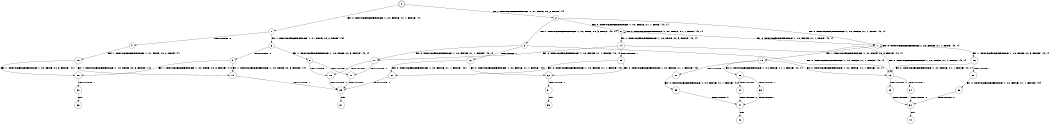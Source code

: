 digraph BCG {
size = "7, 10.5";
center = TRUE;
node [shape = circle];
0 [peripheries = 2];
0 -> 1 [label = "EX !0 !ATOMIC_EXCH_BRANCH (1, +0, FALSE, +1, 1, FALSE) !{}"];
0 -> 2 [label = "EX !1 !ATOMIC_EXCH_BRANCH (1, +1, TRUE, +0, 2, TRUE) !{}"];
1 -> 3 [label = "EX !1 !ATOMIC_EXCH_BRANCH (1, +1, TRUE, +0, 2, TRUE) !{0}"];
1 -> 4 [label = "TERMINATE !0"];
2 -> 5 [label = "EX !1 !ATOMIC_EXCH_BRANCH (1, +0, TRUE, +0, 3, FALSE) !{0, 1}"];
2 -> 6 [label = "EX !0 !ATOMIC_EXCH_BRANCH (1, +0, FALSE, +1, 1, TRUE) !{0, 1}"];
2 -> 7 [label = "EX !0 !ATOMIC_EXCH_BRANCH (1, +0, FALSE, +1, 1, TRUE) !{0, 1}"];
3 -> 8 [label = "EX !1 !ATOMIC_EXCH_BRANCH (1, +0, TRUE, +0, 3, FALSE) !{0, 1}"];
3 -> 9 [label = "TERMINATE !0"];
4 -> 10 [label = "EX !1 !ATOMIC_EXCH_BRANCH (1, +1, TRUE, +0, 2, TRUE) !{}"];
5 -> 11 [label = "EX !0 !ATOMIC_EXCH_BRANCH (1, +0, FALSE, +1, 1, FALSE) !{0, 1}"];
5 -> 12 [label = "TERMINATE !1"];
5 -> 13 [label = "EX !0 !ATOMIC_EXCH_BRANCH (1, +0, FALSE, +1, 1, FALSE) !{0, 1}"];
6 -> 6 [label = "EX !0 !ATOMIC_EXCH_BRANCH (1, +0, FALSE, +1, 1, TRUE) !{0, 1}"];
6 -> 14 [label = "EX !1 !ATOMIC_EXCH_BRANCH (1, +0, TRUE, +0, 3, FALSE) !{0, 1}"];
6 -> 7 [label = "EX !0 !ATOMIC_EXCH_BRANCH (1, +0, FALSE, +1, 1, TRUE) !{0, 1}"];
7 -> 15 [label = "EX !1 !ATOMIC_EXCH_BRANCH (1, +0, TRUE, +0, 3, FALSE) !{0, 1}"];
7 -> 7 [label = "EX !0 !ATOMIC_EXCH_BRANCH (1, +0, FALSE, +1, 1, TRUE) !{0, 1}"];
7 -> 16 [label = "EX !1 !ATOMIC_EXCH_BRANCH (1, +0, TRUE, +0, 3, FALSE) !{0, 1}"];
8 -> 17 [label = "TERMINATE !0"];
8 -> 18 [label = "TERMINATE !1"];
9 -> 19 [label = "EX !1 !ATOMIC_EXCH_BRANCH (1, +0, TRUE, +0, 3, FALSE) !{1}"];
9 -> 20 [label = "EX !1 !ATOMIC_EXCH_BRANCH (1, +0, TRUE, +0, 3, FALSE) !{1}"];
10 -> 19 [label = "EX !1 !ATOMIC_EXCH_BRANCH (1, +0, TRUE, +0, 3, FALSE) !{1}"];
10 -> 20 [label = "EX !1 !ATOMIC_EXCH_BRANCH (1, +0, TRUE, +0, 3, FALSE) !{1}"];
11 -> 17 [label = "TERMINATE !0"];
11 -> 18 [label = "TERMINATE !1"];
12 -> 21 [label = "EX !0 !ATOMIC_EXCH_BRANCH (1, +0, FALSE, +1, 1, FALSE) !{0}"];
12 -> 22 [label = "EX !0 !ATOMIC_EXCH_BRANCH (1, +0, FALSE, +1, 1, FALSE) !{0}"];
13 -> 23 [label = "TERMINATE !0"];
13 -> 24 [label = "TERMINATE !1"];
14 -> 11 [label = "EX !0 !ATOMIC_EXCH_BRANCH (1, +0, FALSE, +1, 1, FALSE) !{0, 1}"];
14 -> 25 [label = "TERMINATE !1"];
14 -> 13 [label = "EX !0 !ATOMIC_EXCH_BRANCH (1, +0, FALSE, +1, 1, FALSE) !{0, 1}"];
15 -> 26 [label = "EX !0 !ATOMIC_EXCH_BRANCH (1, +0, FALSE, +1, 1, FALSE) !{0, 1}"];
15 -> 27 [label = "TERMINATE !1"];
15 -> 13 [label = "EX !0 !ATOMIC_EXCH_BRANCH (1, +0, FALSE, +1, 1, FALSE) !{0, 1}"];
16 -> 13 [label = "EX !0 !ATOMIC_EXCH_BRANCH (1, +0, FALSE, +1, 1, FALSE) !{0, 1}"];
16 -> 28 [label = "TERMINATE !1"];
17 -> 29 [label = "TERMINATE !1"];
18 -> 29 [label = "TERMINATE !0"];
19 -> 29 [label = "TERMINATE !1"];
20 -> 30 [label = "TERMINATE !1"];
21 -> 29 [label = "TERMINATE !0"];
22 -> 31 [label = "TERMINATE !0"];
23 -> 32 [label = "TERMINATE !1"];
24 -> 32 [label = "TERMINATE !0"];
25 -> 21 [label = "EX !0 !ATOMIC_EXCH_BRANCH (1, +0, FALSE, +1, 1, FALSE) !{0}"];
25 -> 22 [label = "EX !0 !ATOMIC_EXCH_BRANCH (1, +0, FALSE, +1, 1, FALSE) !{0}"];
26 -> 33 [label = "TERMINATE !0"];
26 -> 34 [label = "TERMINATE !1"];
27 -> 35 [label = "EX !0 !ATOMIC_EXCH_BRANCH (1, +0, FALSE, +1, 1, FALSE) !{0}"];
28 -> 36 [label = "EX !0 !ATOMIC_EXCH_BRANCH (1, +0, FALSE, +1, 1, FALSE) !{0}"];
29 -> 37 [label = "exit"];
30 -> 38 [label = "exit"];
31 -> 39 [label = "exit"];
32 -> 40 [label = "exit"];
33 -> 41 [label = "TERMINATE !1"];
34 -> 41 [label = "TERMINATE !0"];
35 -> 41 [label = "TERMINATE !0"];
36 -> 32 [label = "TERMINATE !0"];
41 -> 42 [label = "exit"];
}
